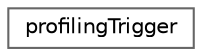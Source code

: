 digraph "Graphical Class Hierarchy"
{
 // LATEX_PDF_SIZE
  bgcolor="transparent";
  edge [fontname=Helvetica,fontsize=10,labelfontname=Helvetica,labelfontsize=10];
  node [fontname=Helvetica,fontsize=10,shape=box,height=0.2,width=0.4];
  rankdir="LR";
  Node0 [id="Node000000",label="profilingTrigger",height=0.2,width=0.4,color="grey40", fillcolor="white", style="filled",URL="$classFoam_1_1profilingTrigger.html",tooltip="Triggers for starting/stopping code profiling."];
}
